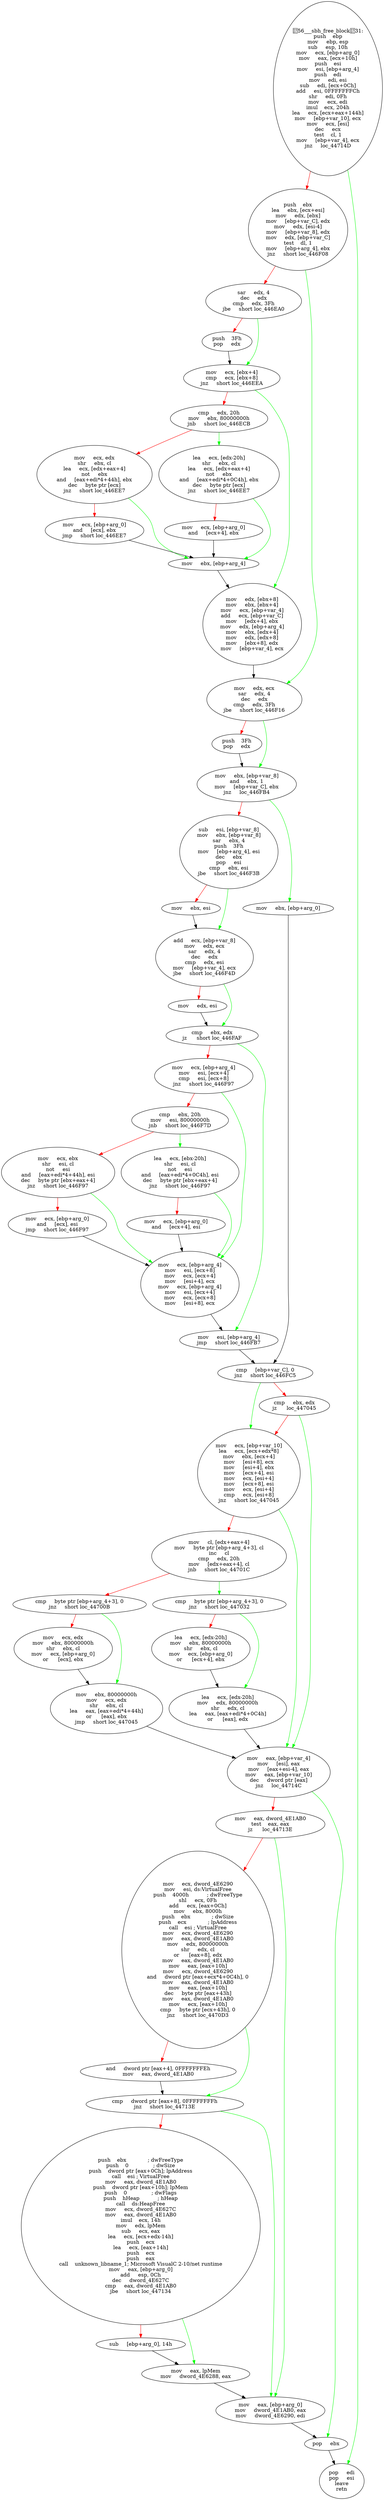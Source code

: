 digraph G{
Node0 [label = "56___sbh_free_block31:
push    ebp
mov     ebp, esp
sub     esp, 10h
mov     ecx, [ebp+arg_0]
mov     eax, [ecx+10h]
push    esi
mov     esi, [ebp+arg_4]
push    edi
mov     edi, esi
sub     edi, [ecx+0Ch]
add     esi, 0FFFFFFFCh
shr     edi, 0Fh
mov     ecx, edi
imul    ecx, 204h
lea     ecx, [ecx+eax+144h]
mov     [ebp+var_10], ecx
mov     ecx, [esi]
dec     ecx
test    cl, 1
mov     [ebp+var_4], ecx
jnz     loc_44714D"]
Node1 [label = "push    ebx
lea     ebx, [ecx+esi]
mov     edx, [ebx]
mov     [ebp+var_C], edx
mov     edx, [esi-4]
mov     [ebp+var_8], edx
mov     edx, [ebp+var_C]
test    dl, 1
mov     [ebp+arg_4], ebx
jnz     short loc_446F08"]
Node2 [label = "sar     edx, 4
dec     edx
cmp     edx, 3Fh
jbe     short loc_446EA0"]
Node3 [label = "push    3Fh
pop     edx"]
Node4 [label = "mov     ecx, [ebx+4]
cmp     ecx, [ebx+8]
jnz     short loc_446EEA"]
Node5 [label = "cmp     edx, 20h
mov     ebx, 80000000h
jnb     short loc_446ECB"]
Node6 [label = "mov     ecx, edx
shr     ebx, cl
lea     ecx, [edx+eax+4]
not     ebx
and     [eax+edi*4+44h], ebx
dec     byte ptr [ecx]
jnz     short loc_446EE7"]
Node7 [label = "mov     ecx, [ebp+arg_0]
and     [ecx], ebx
jmp     short loc_446EE7"]
Node8 [label = "lea     ecx, [edx-20h]
shr     ebx, cl
lea     ecx, [edx+eax+4]
not     ebx
and     [eax+edi*4+0C4h], ebx
dec     byte ptr [ecx]
jnz     short loc_446EE7"]
Node9 [label = "mov     ecx, [ebp+arg_0]
and     [ecx+4], ebx"]
Node10 [label = "mov     ebx, [ebp+arg_4]"]
Node11 [label = "mov     edx, [ebx+8]
mov     ebx, [ebx+4]
mov     ecx, [ebp+var_4]
add     ecx, [ebp+var_C]
mov     [edx+4], ebx
mov     edx, [ebp+arg_4]
mov     ebx, [edx+4]
mov     edx, [edx+8]
mov     [ebx+8], edx
mov     [ebp+var_4], ecx"]
Node12 [label = "mov     edx, ecx
sar     edx, 4
dec     edx
cmp     edx, 3Fh
jbe     short loc_446F16"]
Node13 [label = "push    3Fh
pop     edx"]
Node14 [label = "mov     ebx, [ebp+var_8]
and     ebx, 1
mov     [ebp+var_C], ebx
jnz     loc_446FB4"]
Node15 [label = "sub     esi, [ebp+var_8]
mov     ebx, [ebp+var_8]
sar     ebx, 4
push    3Fh
mov     [ebp+arg_4], esi
dec     ebx
pop     esi
cmp     ebx, esi
jbe     short loc_446F3B"]
Node16 [label = "mov     ebx, esi"]
Node17 [label = "add     ecx, [ebp+var_8]
mov     edx, ecx
sar     edx, 4
dec     edx
cmp     edx, esi
mov     [ebp+var_4], ecx
jbe     short loc_446F4D"]
Node18 [label = "mov     edx, esi"]
Node19 [label = "cmp     ebx, edx
jz      short loc_446FAF"]
Node20 [label = "mov     ecx, [ebp+arg_4]
mov     esi, [ecx+4]
cmp     esi, [ecx+8]
jnz     short loc_446F97"]
Node21 [label = "cmp     ebx, 20h
mov     esi, 80000000h
jnb     short loc_446F7D"]
Node22 [label = "mov     ecx, ebx
shr     esi, cl
not     esi
and     [eax+edi*4+44h], esi
dec     byte ptr [ebx+eax+4]
jnz     short loc_446F97"]
Node23 [label = "mov     ecx, [ebp+arg_0]
and     [ecx], esi
jmp     short loc_446F97"]
Node24 [label = "lea     ecx, [ebx-20h]
shr     esi, cl
not     esi
and     [eax+edi*4+0C4h], esi
dec     byte ptr [ebx+eax+4]
jnz     short loc_446F97"]
Node25 [label = "mov     ecx, [ebp+arg_0]
and     [ecx+4], esi"]
Node26 [label = "mov     ecx, [ebp+arg_4]
mov     esi, [ecx+8]
mov     ecx, [ecx+4]
mov     [esi+4], ecx
mov     ecx, [ebp+arg_4]
mov     esi, [ecx+4]
mov     ecx, [ecx+8]
mov     [esi+8], ecx"]
Node27 [label = "mov     esi, [ebp+arg_4]
jmp     short loc_446FB7"]
Node28 [label = "mov     ebx, [ebp+arg_0]"]
Node29 [label = "cmp     [ebp+var_C], 0
jnz     short loc_446FC5"]
Node30 [label = "cmp     ebx, edx
jz      loc_447045"]
Node31 [label = "mov     ecx, [ebp+var_10]
lea     ecx, [ecx+edx*8]
mov     ebx, [ecx+4]
mov     [esi+8], ecx
mov     [esi+4], ebx
mov     [ecx+4], esi
mov     ecx, [esi+4]
mov     [ecx+8], esi
mov     ecx, [esi+4]
cmp     ecx, [esi+8]
jnz     short loc_447045"]
Node32 [label = "mov     cl, [edx+eax+4]
mov     byte ptr [ebp+arg_4+3], cl
inc     cl
cmp     edx, 20h
mov     [edx+eax+4], cl
jnb     short loc_44701C"]
Node33 [label = "cmp     byte ptr [ebp+arg_4+3], 0
jnz     short loc_44700B"]
Node34 [label = "mov     ecx, edx
mov     ebx, 80000000h
shr     ebx, cl
mov     ecx, [ebp+arg_0]
or      [ecx], ebx"]
Node35 [label = "mov     ebx, 80000000h
mov     ecx, edx
shr     ebx, cl
lea     eax, [eax+edi*4+44h]
or      [eax], ebx
jmp     short loc_447045"]
Node36 [label = "cmp     byte ptr [ebp+arg_4+3], 0
jnz     short loc_447032"]
Node37 [label = "lea     ecx, [edx-20h]
mov     ebx, 80000000h
shr     ebx, cl
mov     ecx, [ebp+arg_0]
or      [ecx+4], ebx"]
Node38 [label = "lea     ecx, [edx-20h]
mov     edx, 80000000h
shr     edx, cl
lea     eax, [eax+edi*4+0C4h]
or      [eax], edx"]
Node39 [label = "mov     eax, [ebp+var_4]
mov     [esi], eax
mov     [eax+esi-4], eax
mov     eax, [ebp+var_10]
dec     dword ptr [eax]
jnz     loc_44714C"]
Node40 [label = "mov     eax, dword_4E1AB0
test    eax, eax
jz      loc_44713E"]
Node41 [label = "mov     ecx, dword_4E6290
mov     esi, ds:VirtualFree
push    4000h           ; dwFreeType
shl     ecx, 0Fh
add     ecx, [eax+0Ch]
mov     ebx, 8000h
push    ebx             ; dwSize
push    ecx             ; lpAddress
call    esi ; VirtualFree
mov     ecx, dword_4E6290
mov     eax, dword_4E1AB0
mov     edx, 80000000h
shr     edx, cl
or      [eax+8], edx
mov     eax, dword_4E1AB0
mov     eax, [eax+10h]
mov     ecx, dword_4E6290
and     dword ptr [eax+ecx*4+0C4h], 0
mov     eax, dword_4E1AB0
mov     eax, [eax+10h]
dec     byte ptr [eax+43h]
mov     eax, dword_4E1AB0
mov     ecx, [eax+10h]
cmp     byte ptr [ecx+43h], 0
jnz     short loc_4470D3"]
Node42 [label = "and     dword ptr [eax+4], 0FFFFFFFEh
mov     eax, dword_4E1AB0"]
Node43 [label = "cmp     dword ptr [eax+8], 0FFFFFFFFh
jnz     short loc_44713E"]
Node44 [label = "push    ebx             ; dwFreeType
push    0               ; dwSize
push    dword ptr [eax+0Ch]; lpAddress
call    esi ; VirtualFree
mov     eax, dword_4E1AB0
push    dword ptr [eax+10h]; lpMem
push    0               ; dwFlags
push    hHeap           ; hHeap
call    ds:HeapFree
mov     ecx, dword_4E627C
mov     eax, dword_4E1AB0
imul    ecx, 14h
mov     edx, lpMem
sub     ecx, eax
lea     ecx, [ecx+edx-14h]
push    ecx
lea     ecx, [eax+14h]
push    ecx
push    eax
call    unknown_libname_1; Microsoft VisualC 2-10/net runtime
mov     eax, [ebp+arg_0]
add     esp, 0Ch
dec     dword_4E627C
cmp     eax, dword_4E1AB0
jbe     short loc_447134"]
Node45 [label = "sub     [ebp+arg_0], 14h"]
Node46 [label = "mov     eax, lpMem
mov     dword_4E6288, eax"]
Node47 [label = "mov     eax, [ebp+arg_0]
mov     dword_4E1AB0, eax
mov     dword_4E6290, edi"]
Node48 [label = "pop     ebx"]
Node49 [label = "pop     edi
pop     esi
leave
retn"]
Node0 -> Node1 [color = "red"]
Node0 -> Node49 [color = "green"]
Node1 -> Node2 [color = "red"]
Node1 -> Node12 [color = "green"]
Node2 -> Node3 [color = "red"]
Node2 -> Node4 [color = "green"]
Node3 -> Node4 [color = "black"]
Node4 -> Node5 [color = "red"]
Node4 -> Node11 [color = "green"]
Node5 -> Node6 [color = "red"]
Node5 -> Node8 [color = "green"]
Node6 -> Node7 [color = "red"]
Node6 -> Node10 [color = "green"]
Node7 -> Node10 [color = "black"]
Node8 -> Node9 [color = "red"]
Node8 -> Node10 [color = "green"]
Node9 -> Node10 [color = "black"]
Node10 -> Node11 [color = "black"]
Node11 -> Node12 [color = "black"]
Node12 -> Node13 [color = "red"]
Node12 -> Node14 [color = "green"]
Node13 -> Node14 [color = "black"]
Node14 -> Node15 [color = "red"]
Node14 -> Node28 [color = "green"]
Node15 -> Node16 [color = "red"]
Node15 -> Node17 [color = "green"]
Node16 -> Node17 [color = "black"]
Node17 -> Node18 [color = "red"]
Node17 -> Node19 [color = "green"]
Node18 -> Node19 [color = "black"]
Node19 -> Node20 [color = "red"]
Node19 -> Node27 [color = "green"]
Node20 -> Node21 [color = "red"]
Node20 -> Node26 [color = "green"]
Node21 -> Node22 [color = "red"]
Node21 -> Node24 [color = "green"]
Node22 -> Node23 [color = "red"]
Node22 -> Node26 [color = "green"]
Node23 -> Node26 [color = "black"]
Node24 -> Node25 [color = "red"]
Node24 -> Node26 [color = "green"]
Node25 -> Node26 [color = "black"]
Node26 -> Node27 [color = "black"]
Node27 -> Node29 [color = "black"]
Node28 -> Node29 [color = "black"]
Node29 -> Node30 [color = "red"]
Node29 -> Node31 [color = "green"]
Node30 -> Node31 [color = "red"]
Node30 -> Node39 [color = "green"]
Node31 -> Node32 [color = "red"]
Node31 -> Node39 [color = "green"]
Node32 -> Node33 [color = "red"]
Node32 -> Node36 [color = "green"]
Node33 -> Node34 [color = "red"]
Node33 -> Node35 [color = "green"]
Node34 -> Node35 [color = "black"]
Node35 -> Node39 [color = "black"]
Node36 -> Node37 [color = "red"]
Node36 -> Node38 [color = "green"]
Node37 -> Node38 [color = "black"]
Node38 -> Node39 [color = "black"]
Node39 -> Node40 [color = "red"]
Node39 -> Node48 [color = "green"]
Node40 -> Node41 [color = "red"]
Node40 -> Node47 [color = "green"]
Node41 -> Node42 [color = "red"]
Node41 -> Node43 [color = "green"]
Node42 -> Node43 [color = "black"]
Node43 -> Node44 [color = "red"]
Node43 -> Node47 [color = "green"]
Node44 -> Node45 [color = "red"]
Node44 -> Node46 [color = "green"]
Node45 -> Node46 [color = "black"]
Node46 -> Node47 [color = "black"]
Node47 -> Node48 [color = "black"]
Node48 -> Node49 [color = "black"]
}